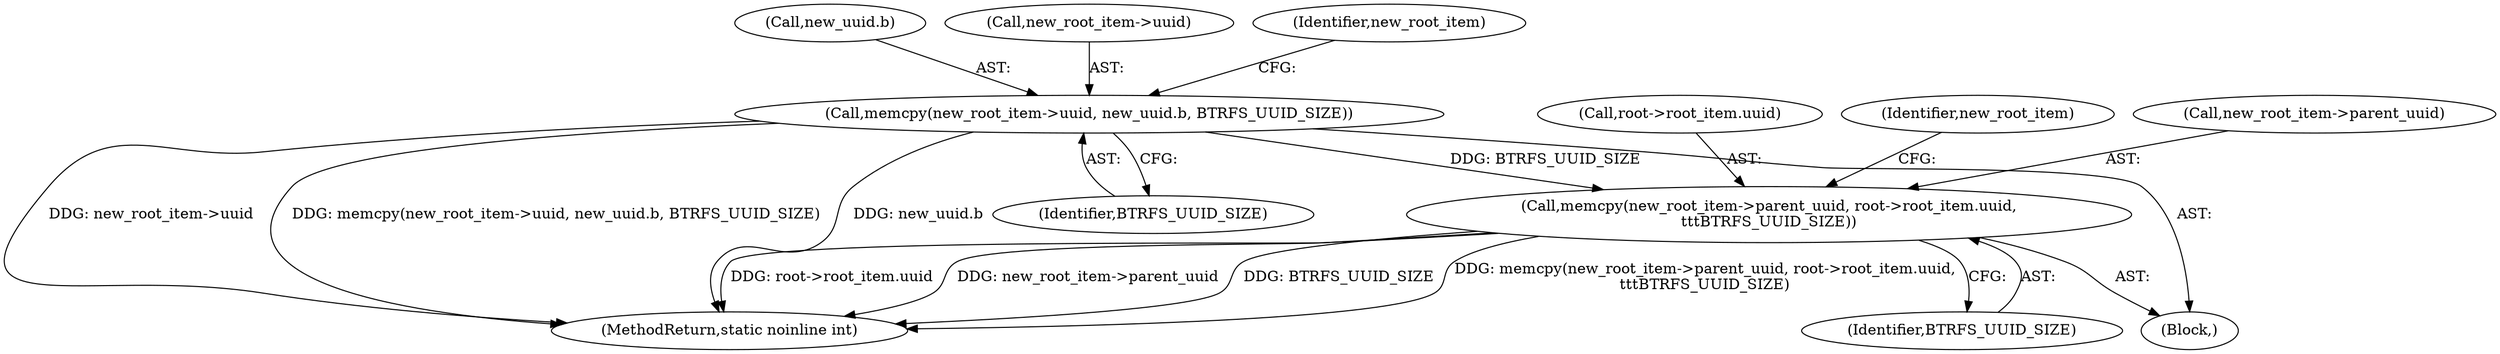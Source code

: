 digraph "0_linux_9c52057c698fb96f8f07e7a4bcf4801a092bda89_2@API" {
"1000439" [label="(Call,memcpy(new_root_item->parent_uuid, root->root_item.uuid,\n\t\t\tBTRFS_UUID_SIZE))"];
"1000431" [label="(Call,memcpy(new_root_item->uuid, new_uuid.b, BTRFS_UUID_SIZE))"];
"1000435" [label="(Call,new_uuid.b)"];
"1000452" [label="(Identifier,new_root_item)"];
"1000438" [label="(Identifier,BTRFS_UUID_SIZE)"];
"1000440" [label="(Call,new_root_item->parent_uuid)"];
"1000431" [label="(Call,memcpy(new_root_item->uuid, new_uuid.b, BTRFS_UUID_SIZE))"];
"1000448" [label="(Identifier,BTRFS_UUID_SIZE)"];
"1000114" [label="(Block,)"];
"1000439" [label="(Call,memcpy(new_root_item->parent_uuid, root->root_item.uuid,\n\t\t\tBTRFS_UUID_SIZE))"];
"1000443" [label="(Call,root->root_item.uuid)"];
"1000776" [label="(MethodReturn,static noinline int)"];
"1000432" [label="(Call,new_root_item->uuid)"];
"1000441" [label="(Identifier,new_root_item)"];
"1000439" -> "1000114"  [label="AST: "];
"1000439" -> "1000448"  [label="CFG: "];
"1000440" -> "1000439"  [label="AST: "];
"1000443" -> "1000439"  [label="AST: "];
"1000448" -> "1000439"  [label="AST: "];
"1000452" -> "1000439"  [label="CFG: "];
"1000439" -> "1000776"  [label="DDG: root->root_item.uuid"];
"1000439" -> "1000776"  [label="DDG: new_root_item->parent_uuid"];
"1000439" -> "1000776"  [label="DDG: BTRFS_UUID_SIZE"];
"1000439" -> "1000776"  [label="DDG: memcpy(new_root_item->parent_uuid, root->root_item.uuid,\n\t\t\tBTRFS_UUID_SIZE)"];
"1000431" -> "1000439"  [label="DDG: BTRFS_UUID_SIZE"];
"1000431" -> "1000114"  [label="AST: "];
"1000431" -> "1000438"  [label="CFG: "];
"1000432" -> "1000431"  [label="AST: "];
"1000435" -> "1000431"  [label="AST: "];
"1000438" -> "1000431"  [label="AST: "];
"1000441" -> "1000431"  [label="CFG: "];
"1000431" -> "1000776"  [label="DDG: new_root_item->uuid"];
"1000431" -> "1000776"  [label="DDG: memcpy(new_root_item->uuid, new_uuid.b, BTRFS_UUID_SIZE)"];
"1000431" -> "1000776"  [label="DDG: new_uuid.b"];
}
